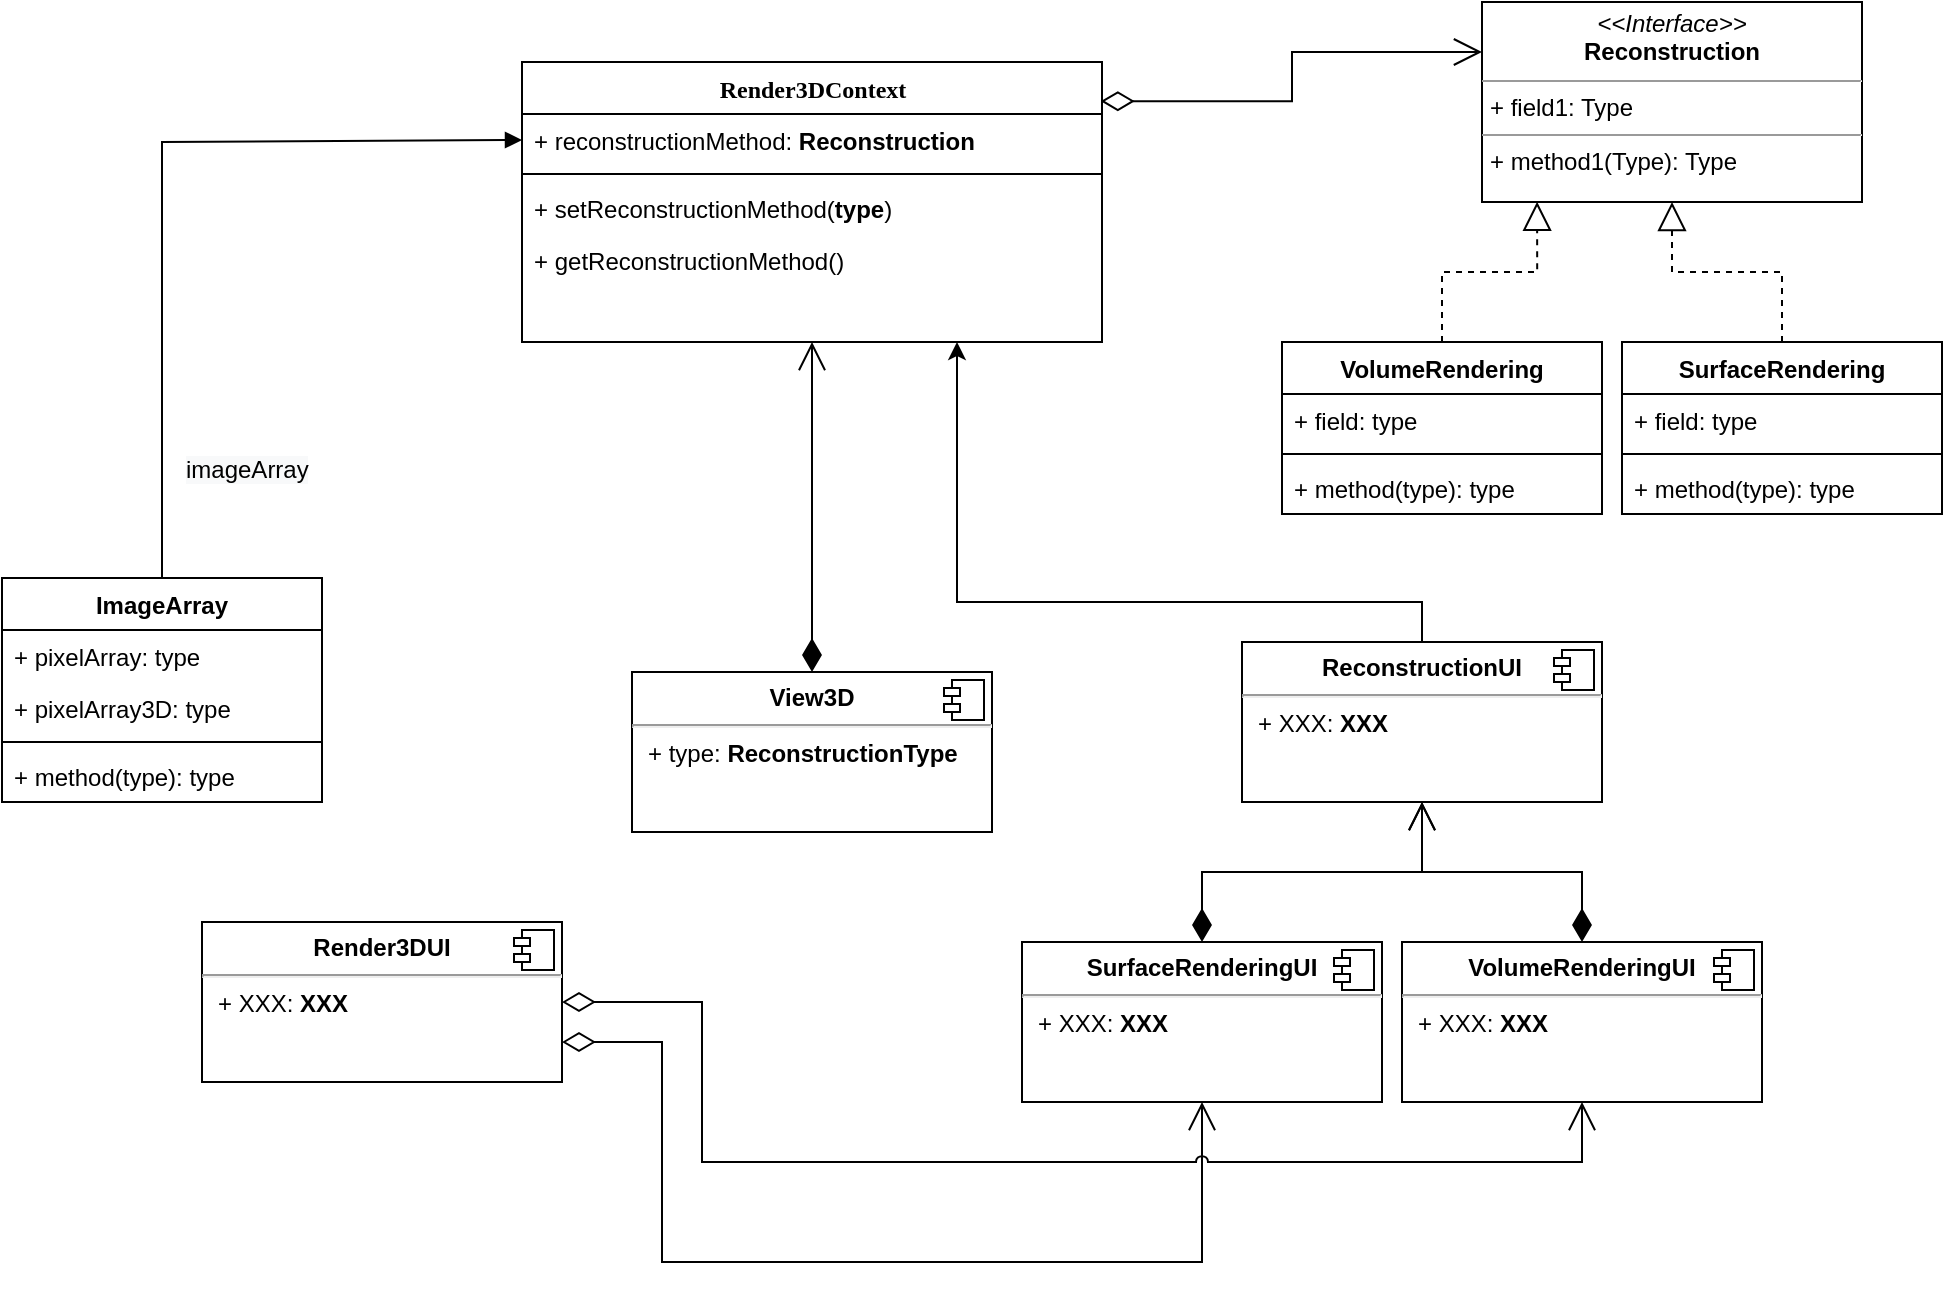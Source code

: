 <mxfile version="18.1.2" type="github"><diagram name="Page-1" id="9f46799a-70d6-7492-0946-bef42562c5a5"><mxGraphModel dx="981" dy="525" grid="1" gridSize="10" guides="1" tooltips="1" connect="1" arrows="1" fold="1" page="1" pageScale="1" pageWidth="1100" pageHeight="850" background="none" math="0" shadow="0"><root><mxCell id="0"/><mxCell id="1" parent="0"/><mxCell id="78961159f06e98e8-17" value="Render3DContext" style="swimlane;html=1;fontStyle=1;align=center;verticalAlign=top;childLayout=stackLayout;horizontal=1;startSize=26;horizontalStack=0;resizeParent=1;resizeLast=0;collapsible=1;marginBottom=0;swimlaneFillColor=#ffffff;rounded=0;shadow=0;comic=0;labelBackgroundColor=none;strokeWidth=1;fillColor=none;fontFamily=Verdana;fontSize=12" parent="1" vertex="1"><mxGeometry x="360" y="120" width="290" height="140" as="geometry"/></mxCell><mxCell id="78961159f06e98e8-21" value="+ reconstructionMethod:&amp;nbsp;&lt;b style=&quot;text-align: center;&quot;&gt;Reconstruction&lt;/b&gt;" style="text;html=1;strokeColor=none;fillColor=none;align=left;verticalAlign=top;spacingLeft=4;spacingRight=4;whiteSpace=wrap;overflow=hidden;rotatable=0;points=[[0,0.5],[1,0.5]];portConstraint=eastwest;" parent="78961159f06e98e8-17" vertex="1"><mxGeometry y="26" width="290" height="26" as="geometry"/></mxCell><mxCell id="78961159f06e98e8-19" value="" style="line;html=1;strokeWidth=1;fillColor=none;align=left;verticalAlign=middle;spacingTop=-1;spacingLeft=3;spacingRight=3;rotatable=0;labelPosition=right;points=[];portConstraint=eastwest;" parent="78961159f06e98e8-17" vertex="1"><mxGeometry y="52" width="290" height="8" as="geometry"/></mxCell><mxCell id="78961159f06e98e8-20" value="&lt;div style=&quot;text-align: center;&quot;&gt;&lt;span style=&quot;background-color: initial;&quot;&gt;+ setReconstructionMethod(&lt;b&gt;type&lt;/b&gt;&lt;/span&gt;&lt;span style=&quot;background-color: initial;&quot;&gt;)&lt;/span&gt;&lt;/div&gt;" style="text;html=1;strokeColor=none;fillColor=none;align=left;verticalAlign=top;spacingLeft=4;spacingRight=4;whiteSpace=wrap;overflow=hidden;rotatable=0;points=[[0,0.5],[1,0.5]];portConstraint=eastwest;" parent="78961159f06e98e8-17" vertex="1"><mxGeometry y="60" width="290" height="26" as="geometry"/></mxCell><mxCell id="xUyGYoNSVjrLasozuDdG-64" value="+ getReconstructionMethod()" style="text;html=1;strokeColor=none;fillColor=none;align=left;verticalAlign=top;spacingLeft=4;spacingRight=4;whiteSpace=wrap;overflow=hidden;rotatable=0;points=[[0,0.5],[1,0.5]];portConstraint=eastwest;" parent="78961159f06e98e8-17" vertex="1"><mxGeometry y="86" width="290" height="26" as="geometry"/></mxCell><mxCell id="xUyGYoNSVjrLasozuDdG-7" value="&lt;p style=&quot;margin:0px;margin-top:4px;text-align:center;&quot;&gt;&lt;i&gt;&amp;lt;&amp;lt;Interface&amp;gt;&amp;gt;&lt;/i&gt;&lt;br&gt;&lt;b&gt;Reconstruction&lt;/b&gt;&lt;/p&gt;&lt;hr size=&quot;1&quot;&gt;&lt;p style=&quot;margin:0px;margin-left:4px;&quot;&gt;+ field1: Type&lt;br&gt;&lt;/p&gt;&lt;hr size=&quot;1&quot;&gt;&lt;p style=&quot;margin:0px;margin-left:4px;&quot;&gt;+ method1(Type): Type&lt;br&gt;&lt;/p&gt;" style="verticalAlign=top;align=left;overflow=fill;fontSize=12;fontFamily=Helvetica;html=1;" parent="1" vertex="1"><mxGeometry x="840" y="90" width="190" height="100" as="geometry"/></mxCell><mxCell id="xUyGYoNSVjrLasozuDdG-11" value="" style="endArrow=open;html=1;endSize=12;startArrow=diamondThin;startSize=14;startFill=0;edgeStyle=orthogonalEdgeStyle;align=left;verticalAlign=bottom;rounded=0;entryX=0;entryY=0.25;entryDx=0;entryDy=0;exitX=0.998;exitY=0.14;exitDx=0;exitDy=0;exitPerimeter=0;" parent="1" source="78961159f06e98e8-17" target="xUyGYoNSVjrLasozuDdG-7" edge="1"><mxGeometry x="-1" y="3" relative="1" as="geometry"><mxPoint x="610" y="119" as="sourcePoint"/><mxPoint x="700" y="180" as="targetPoint"/></mxGeometry></mxCell><mxCell id="xUyGYoNSVjrLasozuDdG-14" value="VolumeRendering" style="swimlane;fontStyle=1;align=center;verticalAlign=top;childLayout=stackLayout;horizontal=1;startSize=26;horizontalStack=0;resizeParent=1;resizeParentMax=0;resizeLast=0;collapsible=1;marginBottom=0;" parent="1" vertex="1"><mxGeometry x="740" y="260" width="160" height="86" as="geometry"/></mxCell><mxCell id="xUyGYoNSVjrLasozuDdG-15" value="+ field: type" style="text;strokeColor=none;fillColor=none;align=left;verticalAlign=top;spacingLeft=4;spacingRight=4;overflow=hidden;rotatable=0;points=[[0,0.5],[1,0.5]];portConstraint=eastwest;" parent="xUyGYoNSVjrLasozuDdG-14" vertex="1"><mxGeometry y="26" width="160" height="26" as="geometry"/></mxCell><mxCell id="xUyGYoNSVjrLasozuDdG-16" value="" style="line;strokeWidth=1;fillColor=none;align=left;verticalAlign=middle;spacingTop=-1;spacingLeft=3;spacingRight=3;rotatable=0;labelPosition=right;points=[];portConstraint=eastwest;" parent="xUyGYoNSVjrLasozuDdG-14" vertex="1"><mxGeometry y="52" width="160" height="8" as="geometry"/></mxCell><mxCell id="xUyGYoNSVjrLasozuDdG-17" value="+ method(type): type" style="text;strokeColor=none;fillColor=none;align=left;verticalAlign=top;spacingLeft=4;spacingRight=4;overflow=hidden;rotatable=0;points=[[0,0.5],[1,0.5]];portConstraint=eastwest;" parent="xUyGYoNSVjrLasozuDdG-14" vertex="1"><mxGeometry y="60" width="160" height="26" as="geometry"/></mxCell><mxCell id="xUyGYoNSVjrLasozuDdG-18" value="SurfaceRendering" style="swimlane;fontStyle=1;align=center;verticalAlign=top;childLayout=stackLayout;horizontal=1;startSize=26;horizontalStack=0;resizeParent=1;resizeParentMax=0;resizeLast=0;collapsible=1;marginBottom=0;" parent="1" vertex="1"><mxGeometry x="910" y="260" width="160" height="86" as="geometry"/></mxCell><mxCell id="xUyGYoNSVjrLasozuDdG-19" value="+ field: type" style="text;strokeColor=none;fillColor=none;align=left;verticalAlign=top;spacingLeft=4;spacingRight=4;overflow=hidden;rotatable=0;points=[[0,0.5],[1,0.5]];portConstraint=eastwest;" parent="xUyGYoNSVjrLasozuDdG-18" vertex="1"><mxGeometry y="26" width="160" height="26" as="geometry"/></mxCell><mxCell id="xUyGYoNSVjrLasozuDdG-20" value="" style="line;strokeWidth=1;fillColor=none;align=left;verticalAlign=middle;spacingTop=-1;spacingLeft=3;spacingRight=3;rotatable=0;labelPosition=right;points=[];portConstraint=eastwest;" parent="xUyGYoNSVjrLasozuDdG-18" vertex="1"><mxGeometry y="52" width="160" height="8" as="geometry"/></mxCell><mxCell id="xUyGYoNSVjrLasozuDdG-21" value="+ method(type): type" style="text;strokeColor=none;fillColor=none;align=left;verticalAlign=top;spacingLeft=4;spacingRight=4;overflow=hidden;rotatable=0;points=[[0,0.5],[1,0.5]];portConstraint=eastwest;" parent="xUyGYoNSVjrLasozuDdG-18" vertex="1"><mxGeometry y="60" width="160" height="26" as="geometry"/></mxCell><mxCell id="xUyGYoNSVjrLasozuDdG-23" value="" style="endArrow=block;dashed=1;endFill=0;endSize=12;html=1;rounded=0;jumpStyle=arc;edgeStyle=orthogonalEdgeStyle;entryX=0.145;entryY=0.999;entryDx=0;entryDy=0;exitX=0.5;exitY=0;exitDx=0;exitDy=0;entryPerimeter=0;" parent="1" source="xUyGYoNSVjrLasozuDdG-14" target="xUyGYoNSVjrLasozuDdG-7" edge="1"><mxGeometry width="160" relative="1" as="geometry"><mxPoint x="680" y="210" as="sourcePoint"/><mxPoint x="840" y="210" as="targetPoint"/></mxGeometry></mxCell><mxCell id="xUyGYoNSVjrLasozuDdG-27" value="" style="endArrow=block;dashed=1;endFill=0;endSize=12;html=1;rounded=0;jumpStyle=arc;edgeStyle=orthogonalEdgeStyle;entryX=0.5;entryY=1;entryDx=0;entryDy=0;exitX=0.5;exitY=0;exitDx=0;exitDy=0;" parent="1" source="xUyGYoNSVjrLasozuDdG-18" target="xUyGYoNSVjrLasozuDdG-7" edge="1"><mxGeometry width="160" relative="1" as="geometry"><mxPoint x="880" y="280.1" as="sourcePoint"/><mxPoint x="927.55" y="220.0" as="targetPoint"/></mxGeometry></mxCell><mxCell id="xUyGYoNSVjrLasozuDdG-29" value="ImageArray" style="swimlane;fontStyle=1;align=center;verticalAlign=top;childLayout=stackLayout;horizontal=1;startSize=26;horizontalStack=0;resizeParent=1;resizeParentMax=0;resizeLast=0;collapsible=1;marginBottom=0;" parent="1" vertex="1"><mxGeometry x="100" y="378" width="160" height="112" as="geometry"/></mxCell><mxCell id="xUyGYoNSVjrLasozuDdG-30" value="+ pixelArray: type" style="text;strokeColor=none;fillColor=none;align=left;verticalAlign=top;spacingLeft=4;spacingRight=4;overflow=hidden;rotatable=0;points=[[0,0.5],[1,0.5]];portConstraint=eastwest;" parent="xUyGYoNSVjrLasozuDdG-29" vertex="1"><mxGeometry y="26" width="160" height="26" as="geometry"/></mxCell><mxCell id="xUyGYoNSVjrLasozuDdG-35" value="+ pixelArray3D: type" style="text;strokeColor=none;fillColor=none;align=left;verticalAlign=top;spacingLeft=4;spacingRight=4;overflow=hidden;rotatable=0;points=[[0,0.5],[1,0.5]];portConstraint=eastwest;" parent="xUyGYoNSVjrLasozuDdG-29" vertex="1"><mxGeometry y="52" width="160" height="26" as="geometry"/></mxCell><mxCell id="xUyGYoNSVjrLasozuDdG-31" value="" style="line;strokeWidth=1;fillColor=none;align=left;verticalAlign=middle;spacingTop=-1;spacingLeft=3;spacingRight=3;rotatable=0;labelPosition=right;points=[];portConstraint=eastwest;" parent="xUyGYoNSVjrLasozuDdG-29" vertex="1"><mxGeometry y="78" width="160" height="8" as="geometry"/></mxCell><mxCell id="xUyGYoNSVjrLasozuDdG-32" value="+ method(type): type" style="text;strokeColor=none;fillColor=none;align=left;verticalAlign=top;spacingLeft=4;spacingRight=4;overflow=hidden;rotatable=0;points=[[0,0.5],[1,0.5]];portConstraint=eastwest;" parent="xUyGYoNSVjrLasozuDdG-29" vertex="1"><mxGeometry y="86" width="160" height="26" as="geometry"/></mxCell><mxCell id="xUyGYoNSVjrLasozuDdG-38" value="&lt;p style=&quot;margin:0px;margin-top:6px;text-align:center;&quot;&gt;&lt;b&gt;View3D&lt;/b&gt;&lt;/p&gt;&lt;hr&gt;&lt;p style=&quot;margin:0px;margin-left:8px;&quot;&gt;+ type:&lt;b&gt; ReconstructionType&lt;/b&gt;&lt;/p&gt;" style="align=left;overflow=fill;html=1;dropTarget=0;" parent="1" vertex="1"><mxGeometry x="415" y="425" width="180" height="80" as="geometry"/></mxCell><mxCell id="xUyGYoNSVjrLasozuDdG-39" value="" style="shape=component;jettyWidth=8;jettyHeight=4;" parent="xUyGYoNSVjrLasozuDdG-38" vertex="1"><mxGeometry x="1" width="20" height="20" relative="1" as="geometry"><mxPoint x="-24" y="4" as="offset"/></mxGeometry></mxCell><mxCell id="xUyGYoNSVjrLasozuDdG-40" value="&lt;span style=&quot;font-size: 12px; background-color: rgb(248, 249, 250);&quot;&gt;imageArray&lt;/span&gt;" style="endArrow=block;endFill=1;html=1;align=left;verticalAlign=top;rounded=0;jumpStyle=arc;entryX=0;entryY=0.5;entryDx=0;entryDy=0;exitX=0.5;exitY=0;exitDx=0;exitDy=0;edgeStyle=orthogonalEdgeStyle;" parent="1" source="xUyGYoNSVjrLasozuDdG-29" target="78961159f06e98e8-21" edge="1"><mxGeometry x="-0.659" y="-10" relative="1" as="geometry"><mxPoint x="200" y="500" as="sourcePoint"/><mxPoint x="260" y="500" as="targetPoint"/><Array as="points"><mxPoint x="180" y="160"/><mxPoint x="310" y="160"/><mxPoint x="310" y="159"/></Array><mxPoint as="offset"/></mxGeometry></mxCell><mxCell id="xUyGYoNSVjrLasozuDdG-43" value="" style="endArrow=open;html=1;endSize=12;startArrow=diamondThin;startSize=14;startFill=1;edgeStyle=orthogonalEdgeStyle;align=left;verticalAlign=bottom;rounded=0;jumpStyle=arc;exitX=0.5;exitY=0;exitDx=0;exitDy=0;entryX=0.5;entryY=1;entryDx=0;entryDy=0;" parent="1" source="xUyGYoNSVjrLasozuDdG-38" target="78961159f06e98e8-17" edge="1"><mxGeometry x="-1" y="3" relative="1" as="geometry"><mxPoint x="260" y="310" as="sourcePoint"/><mxPoint x="420" y="310" as="targetPoint"/></mxGeometry></mxCell><mxCell id="xUyGYoNSVjrLasozuDdG-45" value="&lt;p style=&quot;margin:0px;margin-top:6px;text-align:center;&quot;&gt;&lt;b&gt;Render3DUI&lt;/b&gt;&lt;/p&gt;&lt;hr&gt;&lt;p style=&quot;margin:0px;margin-left:8px;&quot;&gt;+ XXX: &lt;b&gt;XXX&lt;/b&gt;&lt;br&gt;&lt;/p&gt;" style="align=left;overflow=fill;html=1;dropTarget=0;" parent="1" vertex="1"><mxGeometry x="200" y="550" width="180" height="80" as="geometry"/></mxCell><mxCell id="xUyGYoNSVjrLasozuDdG-46" value="" style="shape=component;jettyWidth=8;jettyHeight=4;" parent="xUyGYoNSVjrLasozuDdG-45" vertex="1"><mxGeometry x="1" width="20" height="20" relative="1" as="geometry"><mxPoint x="-24" y="4" as="offset"/></mxGeometry></mxCell><mxCell id="xUyGYoNSVjrLasozuDdG-47" value="&lt;p style=&quot;margin:0px;margin-top:6px;text-align:center;&quot;&gt;&lt;b&gt;VolumeRenderingUI&lt;/b&gt;&lt;/p&gt;&lt;hr&gt;&lt;p style=&quot;margin:0px;margin-left:8px;&quot;&gt;+ XXX: &lt;b&gt;XXX&lt;/b&gt;&lt;br&gt;&lt;/p&gt;" style="align=left;overflow=fill;html=1;dropTarget=0;" parent="1" vertex="1"><mxGeometry x="800" y="560" width="180" height="80" as="geometry"/></mxCell><mxCell id="xUyGYoNSVjrLasozuDdG-48" value="" style="shape=component;jettyWidth=8;jettyHeight=4;" parent="xUyGYoNSVjrLasozuDdG-47" vertex="1"><mxGeometry x="1" width="20" height="20" relative="1" as="geometry"><mxPoint x="-24" y="4" as="offset"/></mxGeometry></mxCell><mxCell id="xUyGYoNSVjrLasozuDdG-49" value="&lt;p style=&quot;margin:0px;margin-top:6px;text-align:center;&quot;&gt;&lt;span style=&quot;font-weight: 700;&quot;&gt;SurfaceRenderingUI&lt;/span&gt;&lt;br&gt;&lt;/p&gt;&lt;hr&gt;&lt;p style=&quot;margin:0px;margin-left:8px;&quot;&gt;+ XXX: &lt;b&gt;XXX&lt;/b&gt;&lt;br&gt;&lt;/p&gt;" style="align=left;overflow=fill;html=1;dropTarget=0;" parent="1" vertex="1"><mxGeometry x="610" y="560" width="180" height="80" as="geometry"/></mxCell><mxCell id="xUyGYoNSVjrLasozuDdG-50" value="" style="shape=component;jettyWidth=8;jettyHeight=4;" parent="xUyGYoNSVjrLasozuDdG-49" vertex="1"><mxGeometry x="1" width="20" height="20" relative="1" as="geometry"><mxPoint x="-24" y="4" as="offset"/></mxGeometry></mxCell><mxCell id="xUyGYoNSVjrLasozuDdG-52" value="" style="endArrow=open;html=1;endSize=12;startArrow=diamondThin;startSize=14;startFill=0;edgeStyle=orthogonalEdgeStyle;align=left;verticalAlign=bottom;rounded=0;jumpStyle=arc;exitX=1;exitY=0.75;exitDx=0;exitDy=0;entryX=0.5;entryY=1;entryDx=0;entryDy=0;" parent="1" source="xUyGYoNSVjrLasozuDdG-45" target="xUyGYoNSVjrLasozuDdG-49" edge="1"><mxGeometry x="-1" y="3" relative="1" as="geometry"><mxPoint x="490" y="700" as="sourcePoint"/><mxPoint x="710" y="680" as="targetPoint"/><Array as="points"><mxPoint x="430" y="610"/><mxPoint x="430" y="720"/><mxPoint x="700" y="720"/></Array></mxGeometry></mxCell><mxCell id="xUyGYoNSVjrLasozuDdG-55" value="" style="endArrow=open;html=1;endSize=12;startArrow=diamondThin;startSize=14;startFill=0;edgeStyle=orthogonalEdgeStyle;align=left;verticalAlign=bottom;rounded=0;jumpStyle=arc;exitX=1;exitY=0.5;exitDx=0;exitDy=0;entryX=0.5;entryY=1;entryDx=0;entryDy=0;" parent="1" source="xUyGYoNSVjrLasozuDdG-45" target="xUyGYoNSVjrLasozuDdG-47" edge="1"><mxGeometry x="-1" y="3" relative="1" as="geometry"><mxPoint x="630" y="570" as="sourcePoint"/><mxPoint x="910" y="680" as="targetPoint"/><Array as="points"><mxPoint x="450" y="590"/><mxPoint x="450" y="670"/><mxPoint x="890" y="670"/></Array></mxGeometry></mxCell><mxCell id="7J1QO7DJbtq67kyCeC5M-1" style="edgeStyle=orthogonalEdgeStyle;rounded=0;orthogonalLoop=1;jettySize=auto;html=1;entryX=0.75;entryY=1;entryDx=0;entryDy=0;" edge="1" parent="1" source="xUyGYoNSVjrLasozuDdG-65" target="78961159f06e98e8-17"><mxGeometry relative="1" as="geometry"><Array as="points"><mxPoint x="810" y="390"/><mxPoint x="577" y="390"/></Array></mxGeometry></mxCell><mxCell id="xUyGYoNSVjrLasozuDdG-65" value="&lt;p style=&quot;margin:0px;margin-top:6px;text-align:center;&quot;&gt;&lt;span style=&quot;font-weight: 700;&quot;&gt;ReconstructionUI&lt;/span&gt;&lt;br&gt;&lt;/p&gt;&lt;hr&gt;&lt;p style=&quot;margin:0px;margin-left:8px;&quot;&gt;+ XXX: &lt;b&gt;XXX&lt;/b&gt;&lt;br&gt;&lt;/p&gt;" style="align=left;overflow=fill;html=1;dropTarget=0;" parent="1" vertex="1"><mxGeometry x="720" y="410" width="180" height="80" as="geometry"/></mxCell><mxCell id="xUyGYoNSVjrLasozuDdG-66" value="" style="shape=component;jettyWidth=8;jettyHeight=4;" parent="xUyGYoNSVjrLasozuDdG-65" vertex="1"><mxGeometry x="1" width="20" height="20" relative="1" as="geometry"><mxPoint x="-24" y="4" as="offset"/></mxGeometry></mxCell><mxCell id="xUyGYoNSVjrLasozuDdG-67" value="" style="endArrow=open;html=1;endSize=12;startArrow=diamondThin;startSize=14;startFill=1;edgeStyle=orthogonalEdgeStyle;align=left;verticalAlign=bottom;rounded=0;jumpStyle=arc;exitX=0.5;exitY=0;exitDx=0;exitDy=0;entryX=0.5;entryY=1;entryDx=0;entryDy=0;" parent="1" source="xUyGYoNSVjrLasozuDdG-49" target="xUyGYoNSVjrLasozuDdG-65" edge="1"><mxGeometry x="-1" y="3" relative="1" as="geometry"><mxPoint x="560" y="500" as="sourcePoint"/><mxPoint x="720" y="500" as="targetPoint"/></mxGeometry></mxCell><mxCell id="xUyGYoNSVjrLasozuDdG-68" value="" style="endArrow=open;html=1;endSize=12;startArrow=diamondThin;startSize=14;startFill=1;edgeStyle=orthogonalEdgeStyle;align=left;verticalAlign=bottom;rounded=0;jumpStyle=arc;exitX=0.5;exitY=0;exitDx=0;exitDy=0;entryX=0.5;entryY=1;entryDx=0;entryDy=0;" parent="1" source="xUyGYoNSVjrLasozuDdG-47" target="xUyGYoNSVjrLasozuDdG-65" edge="1"><mxGeometry x="-1" y="3" relative="1" as="geometry"><mxPoint x="940" y="500" as="sourcePoint"/><mxPoint x="820" y="520" as="targetPoint"/></mxGeometry></mxCell></root></mxGraphModel></diagram></mxfile>